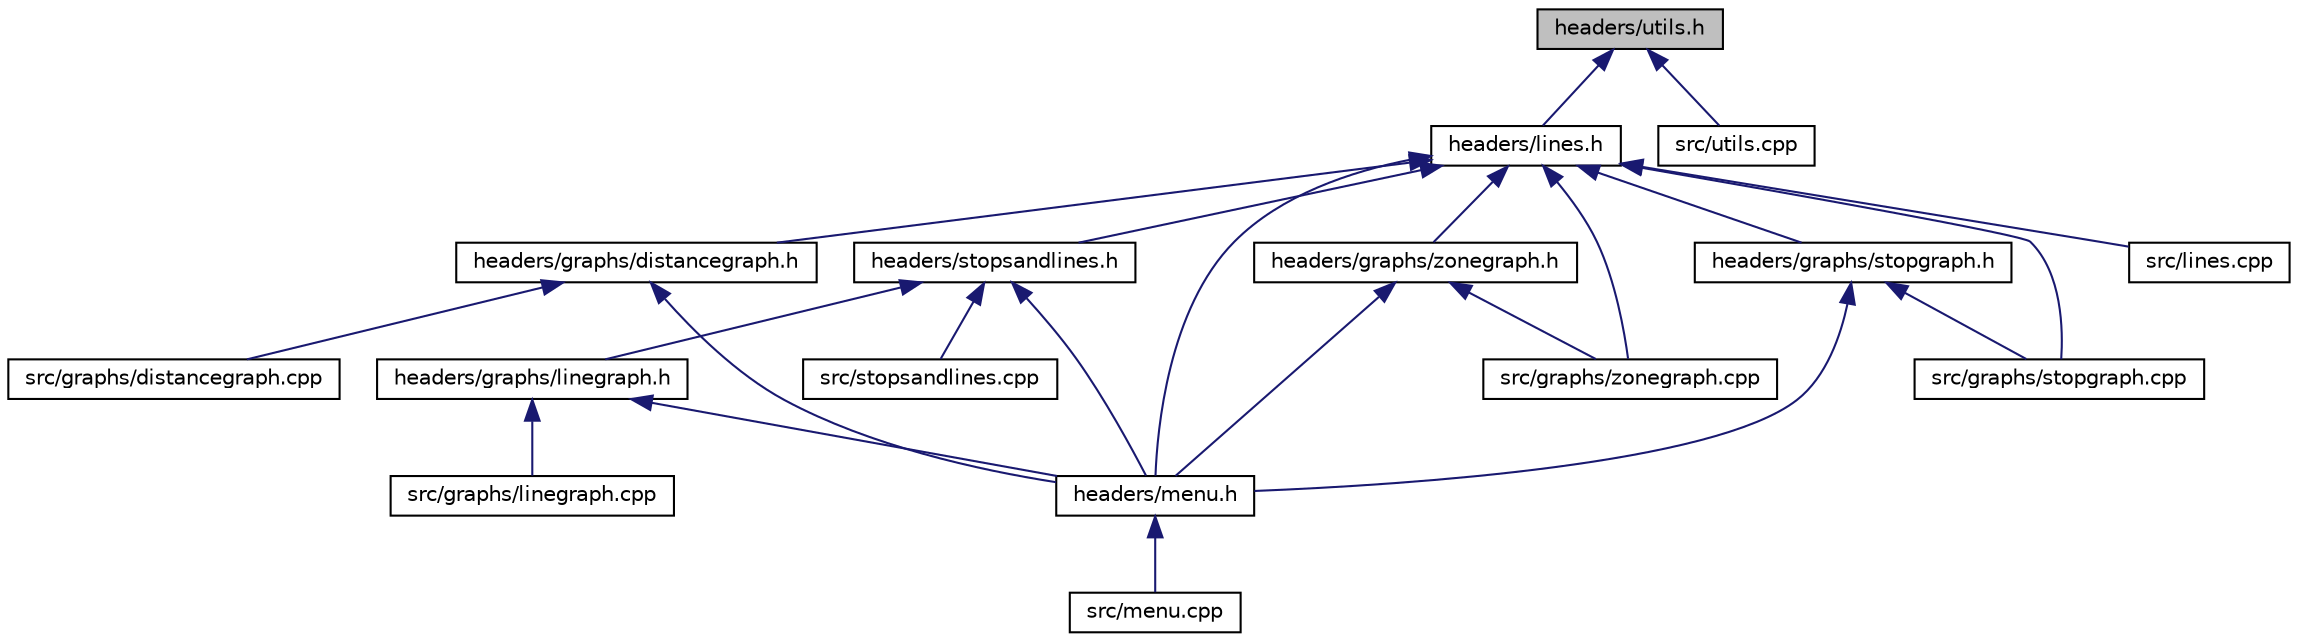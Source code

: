 digraph "headers/utils.h"
{
 // LATEX_PDF_SIZE
  edge [fontname="Helvetica",fontsize="10",labelfontname="Helvetica",labelfontsize="10"];
  node [fontname="Helvetica",fontsize="10",shape=record];
  Node1 [label="headers/utils.h",height=0.2,width=0.4,color="black", fillcolor="grey75", style="filled", fontcolor="black",tooltip=" "];
  Node1 -> Node2 [dir="back",color="midnightblue",fontsize="10",style="solid"];
  Node2 [label="headers/lines.h",height=0.2,width=0.4,color="black", fillcolor="white", style="filled",URL="$lines_8h.html",tooltip=" "];
  Node2 -> Node3 [dir="back",color="midnightblue",fontsize="10",style="solid"];
  Node3 [label="headers/graphs/distancegraph.h",height=0.2,width=0.4,color="black", fillcolor="white", style="filled",URL="$distancegraph_8h.html",tooltip=" "];
  Node3 -> Node4 [dir="back",color="midnightblue",fontsize="10",style="solid"];
  Node4 [label="headers/menu.h",height=0.2,width=0.4,color="black", fillcolor="white", style="filled",URL="$menu_8h.html",tooltip=" "];
  Node4 -> Node5 [dir="back",color="midnightblue",fontsize="10",style="solid"];
  Node5 [label="src/menu.cpp",height=0.2,width=0.4,color="black", fillcolor="white", style="filled",URL="$menu_8cpp.html",tooltip=" "];
  Node3 -> Node6 [dir="back",color="midnightblue",fontsize="10",style="solid"];
  Node6 [label="src/graphs/distancegraph.cpp",height=0.2,width=0.4,color="black", fillcolor="white", style="filled",URL="$distancegraph_8cpp.html",tooltip=" "];
  Node2 -> Node7 [dir="back",color="midnightblue",fontsize="10",style="solid"];
  Node7 [label="headers/stopsandlines.h",height=0.2,width=0.4,color="black", fillcolor="white", style="filled",URL="$stopsandlines_8h.html",tooltip=" "];
  Node7 -> Node8 [dir="back",color="midnightblue",fontsize="10",style="solid"];
  Node8 [label="headers/graphs/linegraph.h",height=0.2,width=0.4,color="black", fillcolor="white", style="filled",URL="$linegraph_8h.html",tooltip=" "];
  Node8 -> Node4 [dir="back",color="midnightblue",fontsize="10",style="solid"];
  Node8 -> Node9 [dir="back",color="midnightblue",fontsize="10",style="solid"];
  Node9 [label="src/graphs/linegraph.cpp",height=0.2,width=0.4,color="black", fillcolor="white", style="filled",URL="$linegraph_8cpp.html",tooltip=" "];
  Node7 -> Node4 [dir="back",color="midnightblue",fontsize="10",style="solid"];
  Node7 -> Node10 [dir="back",color="midnightblue",fontsize="10",style="solid"];
  Node10 [label="src/stopsandlines.cpp",height=0.2,width=0.4,color="black", fillcolor="white", style="filled",URL="$stopsandlines_8cpp.html",tooltip=" "];
  Node2 -> Node11 [dir="back",color="midnightblue",fontsize="10",style="solid"];
  Node11 [label="headers/graphs/stopgraph.h",height=0.2,width=0.4,color="black", fillcolor="white", style="filled",URL="$stopgraph_8h.html",tooltip=" "];
  Node11 -> Node4 [dir="back",color="midnightblue",fontsize="10",style="solid"];
  Node11 -> Node12 [dir="back",color="midnightblue",fontsize="10",style="solid"];
  Node12 [label="src/graphs/stopgraph.cpp",height=0.2,width=0.4,color="black", fillcolor="white", style="filled",URL="$stopgraph_8cpp.html",tooltip=" "];
  Node2 -> Node13 [dir="back",color="midnightblue",fontsize="10",style="solid"];
  Node13 [label="headers/graphs/zonegraph.h",height=0.2,width=0.4,color="black", fillcolor="white", style="filled",URL="$zonegraph_8h.html",tooltip=" "];
  Node13 -> Node4 [dir="back",color="midnightblue",fontsize="10",style="solid"];
  Node13 -> Node14 [dir="back",color="midnightblue",fontsize="10",style="solid"];
  Node14 [label="src/graphs/zonegraph.cpp",height=0.2,width=0.4,color="black", fillcolor="white", style="filled",URL="$zonegraph_8cpp.html",tooltip=" "];
  Node2 -> Node4 [dir="back",color="midnightblue",fontsize="10",style="solid"];
  Node2 -> Node12 [dir="back",color="midnightblue",fontsize="10",style="solid"];
  Node2 -> Node14 [dir="back",color="midnightblue",fontsize="10",style="solid"];
  Node2 -> Node15 [dir="back",color="midnightblue",fontsize="10",style="solid"];
  Node15 [label="src/lines.cpp",height=0.2,width=0.4,color="black", fillcolor="white", style="filled",URL="$lines_8cpp.html",tooltip=" "];
  Node1 -> Node16 [dir="back",color="midnightblue",fontsize="10",style="solid"];
  Node16 [label="src/utils.cpp",height=0.2,width=0.4,color="black", fillcolor="white", style="filled",URL="$utils_8cpp.html",tooltip=" "];
}
